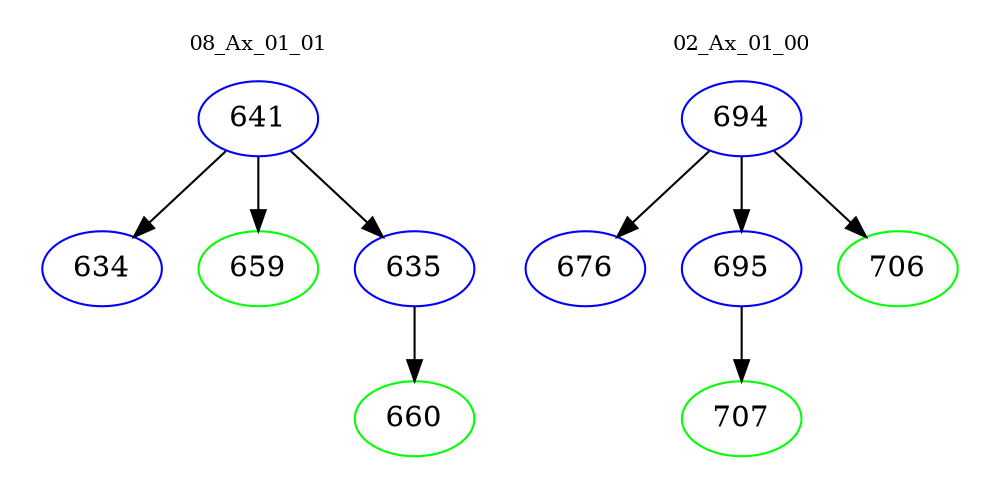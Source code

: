 digraph{
subgraph cluster_0 {
color = white
label = "08_Ax_01_01";
fontsize=10;
T0_641 [label="641", color="blue"]
T0_641 -> T0_634 [color="black"]
T0_634 [label="634", color="blue"]
T0_641 -> T0_659 [color="black"]
T0_659 [label="659", color="green"]
T0_641 -> T0_635 [color="black"]
T0_635 [label="635", color="blue"]
T0_635 -> T0_660 [color="black"]
T0_660 [label="660", color="green"]
}
subgraph cluster_1 {
color = white
label = "02_Ax_01_00";
fontsize=10;
T1_694 [label="694", color="blue"]
T1_694 -> T1_676 [color="black"]
T1_676 [label="676", color="blue"]
T1_694 -> T1_695 [color="black"]
T1_695 [label="695", color="blue"]
T1_695 -> T1_707 [color="black"]
T1_707 [label="707", color="green"]
T1_694 -> T1_706 [color="black"]
T1_706 [label="706", color="green"]
}
}
